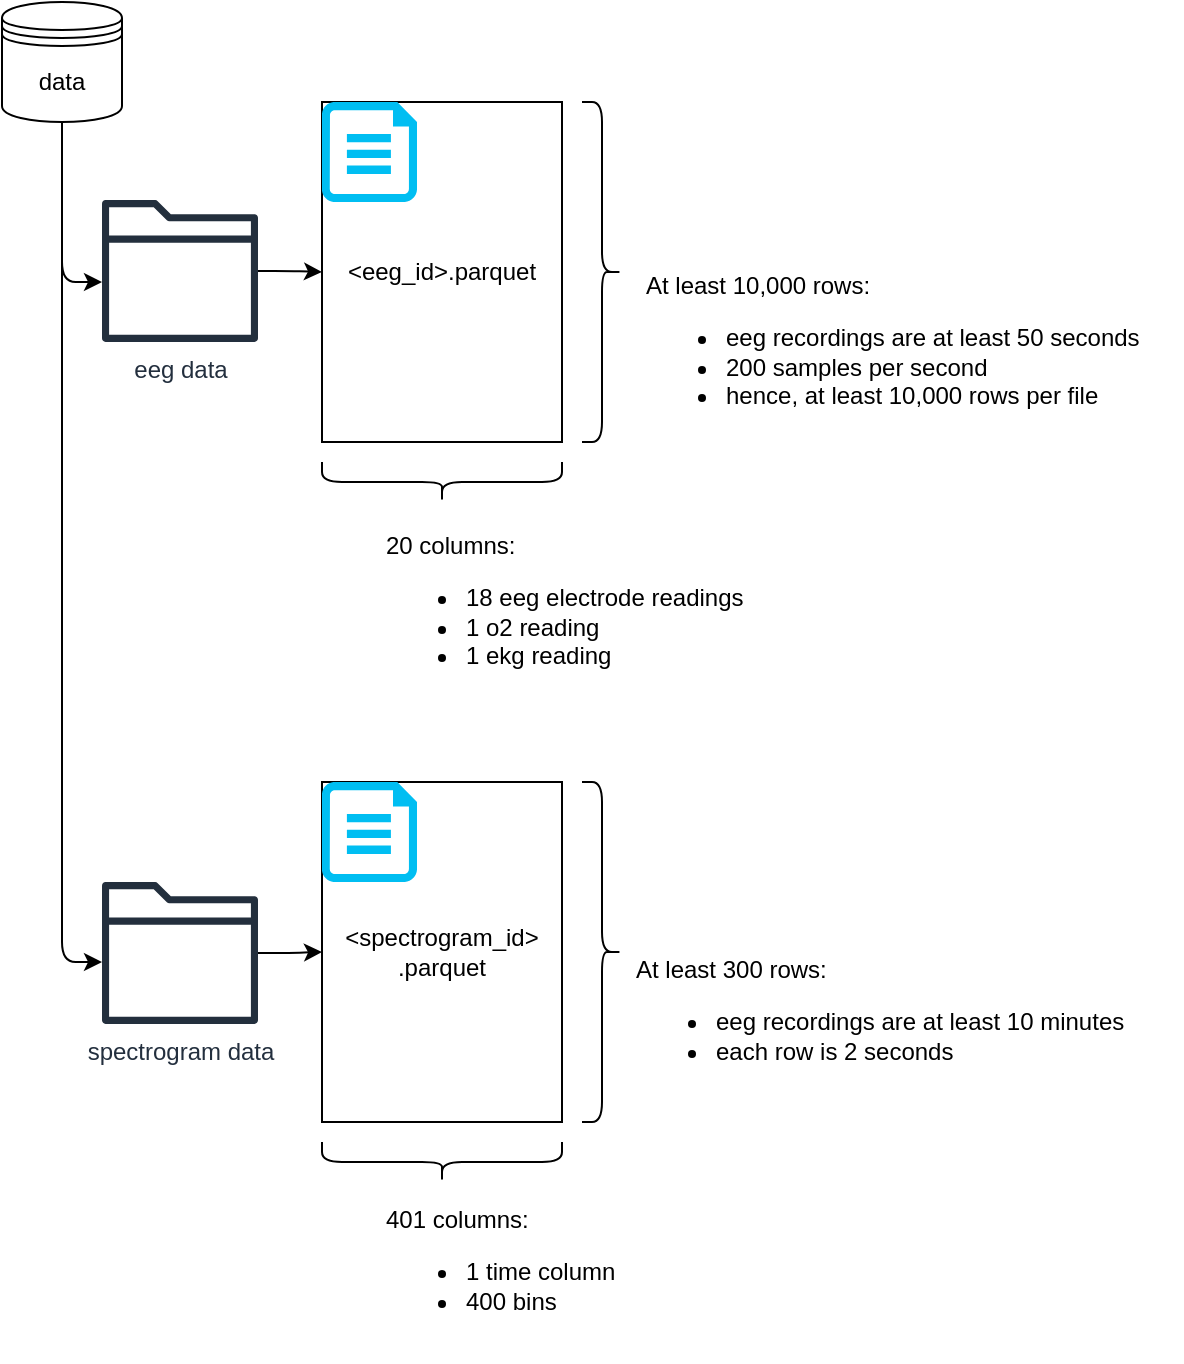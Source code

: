 <mxfile>
    <diagram id="WfX3KRGGDYOJIQUntrn3" name="Page-1">
        <mxGraphModel dx="584" dy="521" grid="1" gridSize="10" guides="1" tooltips="1" connect="1" arrows="1" fold="1" page="1" pageScale="1" pageWidth="850" pageHeight="1100" math="0" shadow="0">
            <root>
                <mxCell id="0"/>
                <mxCell id="1" parent="0"/>
                <mxCell id="11" value="" style="edgeStyle=orthogonalEdgeStyle;html=1;" parent="1" source="7" target="26" edge="1">
                    <mxGeometry relative="1" as="geometry">
                        <mxPoint x="130" y="420" as="targetPoint"/>
                        <Array as="points">
                            <mxPoint x="70" y="520"/>
                        </Array>
                    </mxGeometry>
                </mxCell>
                <mxCell id="40" style="edgeStyle=orthogonalEdgeStyle;html=1;" parent="1" source="7" target="24" edge="1">
                    <mxGeometry relative="1" as="geometry">
                        <Array as="points">
                            <mxPoint x="70" y="180"/>
                        </Array>
                    </mxGeometry>
                </mxCell>
                <mxCell id="7" value="data" style="shape=datastore;whiteSpace=wrap;html=1;" parent="1" vertex="1">
                    <mxGeometry x="40" y="40" width="60" height="60" as="geometry"/>
                </mxCell>
                <mxCell id="13" value="" style="edgeStyle=orthogonalEdgeStyle;html=1;" parent="1" source="24" target="12" edge="1">
                    <mxGeometry relative="1" as="geometry">
                        <mxPoint x="240" y="70" as="sourcePoint"/>
                    </mxGeometry>
                </mxCell>
                <mxCell id="12" value="&amp;lt;eeg_id&amp;gt;.parquet" style="whiteSpace=wrap;html=1;" parent="1" vertex="1">
                    <mxGeometry x="200" y="90" width="120" height="170" as="geometry"/>
                </mxCell>
                <mxCell id="15" value="" style="shape=curlyBracket;whiteSpace=wrap;html=1;rounded=1;flipH=1;labelPosition=right;verticalLabelPosition=middle;align=left;verticalAlign=middle;" parent="1" vertex="1">
                    <mxGeometry x="330" y="90" width="20" height="170" as="geometry"/>
                </mxCell>
                <mxCell id="16" value="" style="shape=curlyBracket;whiteSpace=wrap;html=1;rounded=1;flipH=1;labelPosition=right;verticalLabelPosition=middle;align=left;verticalAlign=middle;rotation=90;" parent="1" vertex="1">
                    <mxGeometry x="250" y="220" width="20" height="120" as="geometry"/>
                </mxCell>
                <mxCell id="18" value="&lt;div&gt;At least 10,000 rows:&lt;/div&gt;&lt;ul&gt;&lt;li&gt;&lt;span style=&quot;background-color: transparent;&quot;&gt;eeg recordings are at least 50 seconds&lt;/span&gt;&lt;/li&gt;&lt;li&gt;200 samples per second&lt;/li&gt;&lt;li&gt;hence, at least 10,000 rows per file&lt;/li&gt;&lt;/ul&gt;" style="text;html=1;align=left;verticalAlign=middle;resizable=0;points=[];autosize=1;strokeColor=none;fillColor=none;" parent="1" vertex="1">
                    <mxGeometry x="360" y="160" width="270" height="110" as="geometry"/>
                </mxCell>
                <mxCell id="21" value="&lt;span style=&quot;background-color: transparent;&quot;&gt;20 columns:&lt;/span&gt;&lt;br&gt;&lt;ul&gt;&lt;li&gt;18 eeg electrode readings&lt;/li&gt;&lt;li&gt;1 o2 reading&lt;/li&gt;&lt;li&gt;1 ekg reading&lt;/li&gt;&lt;/ul&gt;" style="text;html=1;align=left;verticalAlign=middle;resizable=0;points=[];autosize=1;strokeColor=none;fillColor=none;" parent="1" vertex="1">
                    <mxGeometry x="230" y="290" width="200" height="110" as="geometry"/>
                </mxCell>
                <mxCell id="24" value="eeg data" style="sketch=0;outlineConnect=0;fontColor=#232F3E;gradientColor=none;fillColor=#232F3D;strokeColor=none;dashed=0;verticalLabelPosition=bottom;verticalAlign=top;align=center;html=1;fontSize=12;fontStyle=0;aspect=fixed;pointerEvents=1;shape=mxgraph.aws4.folder;" parent="1" vertex="1">
                    <mxGeometry x="90" y="139" width="78" height="71" as="geometry"/>
                </mxCell>
                <mxCell id="39" style="edgeStyle=orthogonalEdgeStyle;html=1;" parent="1" source="26" target="32" edge="1">
                    <mxGeometry relative="1" as="geometry"/>
                </mxCell>
                <mxCell id="26" value="spectrogram data" style="sketch=0;outlineConnect=0;fontColor=#232F3E;gradientColor=none;fillColor=#232F3D;strokeColor=none;dashed=0;verticalLabelPosition=bottom;verticalAlign=top;align=center;html=1;fontSize=12;fontStyle=0;aspect=fixed;pointerEvents=1;shape=mxgraph.aws4.folder;" parent="1" vertex="1">
                    <mxGeometry x="90" y="480" width="78" height="71" as="geometry"/>
                </mxCell>
                <mxCell id="27" value="" style="verticalLabelPosition=bottom;html=1;verticalAlign=top;align=center;strokeColor=none;fillColor=#00BEF2;shape=mxgraph.azure.cloud_services_configuration_file;pointerEvents=1;" parent="1" vertex="1">
                    <mxGeometry x="200" y="90" width="47.5" height="50" as="geometry"/>
                </mxCell>
                <mxCell id="32" value="&amp;lt;spectrogram_id&amp;gt;&lt;div&gt;.parquet&lt;/div&gt;" style="whiteSpace=wrap;html=1;" parent="1" vertex="1">
                    <mxGeometry x="200" y="430" width="120" height="170" as="geometry"/>
                </mxCell>
                <mxCell id="33" value="" style="shape=curlyBracket;whiteSpace=wrap;html=1;rounded=1;flipH=1;labelPosition=right;verticalLabelPosition=middle;align=left;verticalAlign=middle;" parent="1" vertex="1">
                    <mxGeometry x="330" y="430" width="20" height="170" as="geometry"/>
                </mxCell>
                <mxCell id="34" value="" style="shape=curlyBracket;whiteSpace=wrap;html=1;rounded=1;flipH=1;labelPosition=right;verticalLabelPosition=middle;align=left;verticalAlign=middle;rotation=90;" parent="1" vertex="1">
                    <mxGeometry x="250" y="560" width="20" height="120" as="geometry"/>
                </mxCell>
                <mxCell id="35" value="&lt;div&gt;At least 300 rows:&lt;/div&gt;&lt;ul&gt;&lt;li&gt;&lt;span style=&quot;background-color: transparent;&quot;&gt;eeg recordings are at least 10 minutes&lt;/span&gt;&lt;/li&gt;&lt;li&gt;each row is 2 seconds&lt;/li&gt;&lt;/ul&gt;" style="text;html=1;align=left;verticalAlign=middle;resizable=0;points=[];autosize=1;strokeColor=none;fillColor=none;" parent="1" vertex="1">
                    <mxGeometry x="355" y="505" width="270" height="90" as="geometry"/>
                </mxCell>
                <mxCell id="36" value="&lt;span style=&quot;background-color: transparent;&quot;&gt;401&lt;/span&gt;&lt;span style=&quot;background-color: transparent;&quot;&gt;&amp;nbsp;columns:&lt;/span&gt;&lt;div&gt;&lt;ul&gt;&lt;li&gt;&lt;span style=&quot;background-color: transparent;&quot;&gt;1 time column&lt;/span&gt;&lt;/li&gt;&lt;li&gt;400 bins&lt;/li&gt;&lt;/ul&gt;&lt;/div&gt;" style="text;html=1;align=left;verticalAlign=middle;resizable=0;points=[];autosize=1;strokeColor=none;fillColor=none;" parent="1" vertex="1">
                    <mxGeometry x="230" y="630" width="140" height="90" as="geometry"/>
                </mxCell>
                <mxCell id="37" value="" style="verticalLabelPosition=bottom;html=1;verticalAlign=top;align=center;strokeColor=none;fillColor=#00BEF2;shape=mxgraph.azure.cloud_services_configuration_file;pointerEvents=1;" parent="1" vertex="1">
                    <mxGeometry x="200" y="430" width="47.5" height="50" as="geometry"/>
                </mxCell>
            </root>
        </mxGraphModel>
    </diagram>
</mxfile>